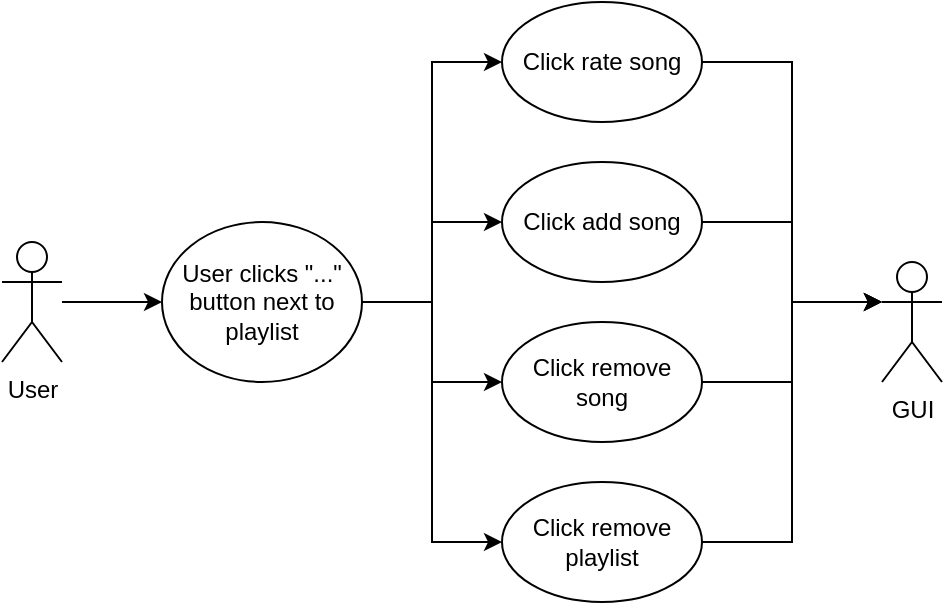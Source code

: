 <mxfile version="13.3.1" type="github">
  <diagram id="M5U9l8dbZMxuILq-FMUF" name="Page-1">
    <mxGraphModel dx="460" dy="800" grid="1" gridSize="10" guides="1" tooltips="1" connect="1" arrows="1" fold="1" page="1" pageScale="1" pageWidth="850" pageHeight="1100" math="0" shadow="0">
      <root>
        <mxCell id="0" />
        <mxCell id="1" parent="0" />
        <mxCell id="rc5mNJRZWNXgHIaIEqdU-7" style="edgeStyle=orthogonalEdgeStyle;rounded=0;orthogonalLoop=1;jettySize=auto;html=1;entryX=0;entryY=0.5;entryDx=0;entryDy=0;" edge="1" parent="1" source="rc5mNJRZWNXgHIaIEqdU-8" target="rc5mNJRZWNXgHIaIEqdU-13">
          <mxGeometry relative="1" as="geometry" />
        </mxCell>
        <mxCell id="rc5mNJRZWNXgHIaIEqdU-8" value="User" style="shape=umlActor;verticalLabelPosition=bottom;labelBackgroundColor=#ffffff;verticalAlign=top;html=1;outlineConnect=0;" vertex="1" parent="1">
          <mxGeometry x="90" y="230" width="30" height="60" as="geometry" />
        </mxCell>
        <mxCell id="rc5mNJRZWNXgHIaIEqdU-9" style="edgeStyle=orthogonalEdgeStyle;rounded=0;orthogonalLoop=1;jettySize=auto;html=1;entryX=0;entryY=0.5;entryDx=0;entryDy=0;" edge="1" parent="1" source="rc5mNJRZWNXgHIaIEqdU-13" target="rc5mNJRZWNXgHIaIEqdU-17">
          <mxGeometry relative="1" as="geometry" />
        </mxCell>
        <mxCell id="rc5mNJRZWNXgHIaIEqdU-10" style="edgeStyle=orthogonalEdgeStyle;rounded=0;orthogonalLoop=1;jettySize=auto;html=1;entryX=0;entryY=0.5;entryDx=0;entryDy=0;" edge="1" parent="1" source="rc5mNJRZWNXgHIaIEqdU-13" target="rc5mNJRZWNXgHIaIEqdU-19">
          <mxGeometry relative="1" as="geometry" />
        </mxCell>
        <mxCell id="rc5mNJRZWNXgHIaIEqdU-11" style="edgeStyle=orthogonalEdgeStyle;rounded=0;orthogonalLoop=1;jettySize=auto;html=1;entryX=0;entryY=0.5;entryDx=0;entryDy=0;" edge="1" parent="1" source="rc5mNJRZWNXgHIaIEqdU-13" target="rc5mNJRZWNXgHIaIEqdU-21">
          <mxGeometry relative="1" as="geometry" />
        </mxCell>
        <mxCell id="rc5mNJRZWNXgHIaIEqdU-12" style="edgeStyle=orthogonalEdgeStyle;rounded=0;orthogonalLoop=1;jettySize=auto;html=1;entryX=0;entryY=0.5;entryDx=0;entryDy=0;" edge="1" parent="1" source="rc5mNJRZWNXgHIaIEqdU-13" target="rc5mNJRZWNXgHIaIEqdU-15">
          <mxGeometry relative="1" as="geometry" />
        </mxCell>
        <mxCell id="rc5mNJRZWNXgHIaIEqdU-13" value="User clicks &quot;...&quot; button next to playlist" style="ellipse;whiteSpace=wrap;html=1;" vertex="1" parent="1">
          <mxGeometry x="170" y="220" width="100" height="80" as="geometry" />
        </mxCell>
        <mxCell id="rc5mNJRZWNXgHIaIEqdU-14" style="edgeStyle=orthogonalEdgeStyle;rounded=0;orthogonalLoop=1;jettySize=auto;html=1;entryX=0;entryY=0.333;entryDx=0;entryDy=0;entryPerimeter=0;" edge="1" parent="1" source="rc5mNJRZWNXgHIaIEqdU-15" target="rc5mNJRZWNXgHIaIEqdU-22">
          <mxGeometry relative="1" as="geometry" />
        </mxCell>
        <mxCell id="rc5mNJRZWNXgHIaIEqdU-15" value="Click rate song" style="ellipse;whiteSpace=wrap;html=1;" vertex="1" parent="1">
          <mxGeometry x="340" y="110" width="100" height="60" as="geometry" />
        </mxCell>
        <mxCell id="rc5mNJRZWNXgHIaIEqdU-16" style="edgeStyle=orthogonalEdgeStyle;rounded=0;orthogonalLoop=1;jettySize=auto;html=1;exitX=1;exitY=0.5;exitDx=0;exitDy=0;entryX=0;entryY=0.333;entryDx=0;entryDy=0;entryPerimeter=0;" edge="1" parent="1" source="rc5mNJRZWNXgHIaIEqdU-17" target="rc5mNJRZWNXgHIaIEqdU-22">
          <mxGeometry relative="1" as="geometry" />
        </mxCell>
        <mxCell id="rc5mNJRZWNXgHIaIEqdU-17" value="Click add song" style="ellipse;whiteSpace=wrap;html=1;" vertex="1" parent="1">
          <mxGeometry x="340" y="190" width="100" height="60" as="geometry" />
        </mxCell>
        <mxCell id="rc5mNJRZWNXgHIaIEqdU-18" style="edgeStyle=orthogonalEdgeStyle;rounded=0;orthogonalLoop=1;jettySize=auto;html=1;entryX=0;entryY=0.333;entryDx=0;entryDy=0;entryPerimeter=0;" edge="1" parent="1" source="rc5mNJRZWNXgHIaIEqdU-19" target="rc5mNJRZWNXgHIaIEqdU-22">
          <mxGeometry relative="1" as="geometry" />
        </mxCell>
        <mxCell id="rc5mNJRZWNXgHIaIEqdU-19" value="Click remove song" style="ellipse;whiteSpace=wrap;html=1;" vertex="1" parent="1">
          <mxGeometry x="340" y="270" width="100" height="60" as="geometry" />
        </mxCell>
        <mxCell id="rc5mNJRZWNXgHIaIEqdU-20" style="edgeStyle=orthogonalEdgeStyle;rounded=0;orthogonalLoop=1;jettySize=auto;html=1;entryX=0;entryY=0.333;entryDx=0;entryDy=0;entryPerimeter=0;" edge="1" parent="1" source="rc5mNJRZWNXgHIaIEqdU-21" target="rc5mNJRZWNXgHIaIEqdU-22">
          <mxGeometry relative="1" as="geometry" />
        </mxCell>
        <mxCell id="rc5mNJRZWNXgHIaIEqdU-21" value="Click remove playlist" style="ellipse;whiteSpace=wrap;html=1;" vertex="1" parent="1">
          <mxGeometry x="340" y="350" width="100" height="60" as="geometry" />
        </mxCell>
        <mxCell id="rc5mNJRZWNXgHIaIEqdU-22" value="GUI" style="shape=umlActor;verticalLabelPosition=bottom;labelBackgroundColor=#ffffff;verticalAlign=top;html=1;outlineConnect=0;" vertex="1" parent="1">
          <mxGeometry x="530" y="240" width="30" height="60" as="geometry" />
        </mxCell>
      </root>
    </mxGraphModel>
  </diagram>
</mxfile>
